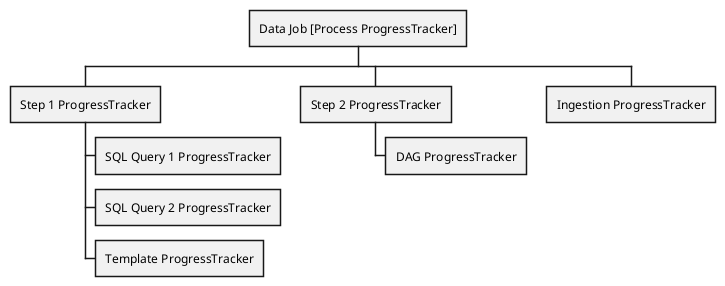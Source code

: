 @startwbs
+ Data Job [Process ProgressTracker]
++ Step 1 ProgressTracker
+++ SQL Query 1 ProgressTracker
+++ SQL Query 2 ProgressTracker
+++ Template ProgressTracker
++ Step 2 ProgressTracker
+++ DAG ProgressTracker
++ Ingestion ProgressTracker
@endwbs
